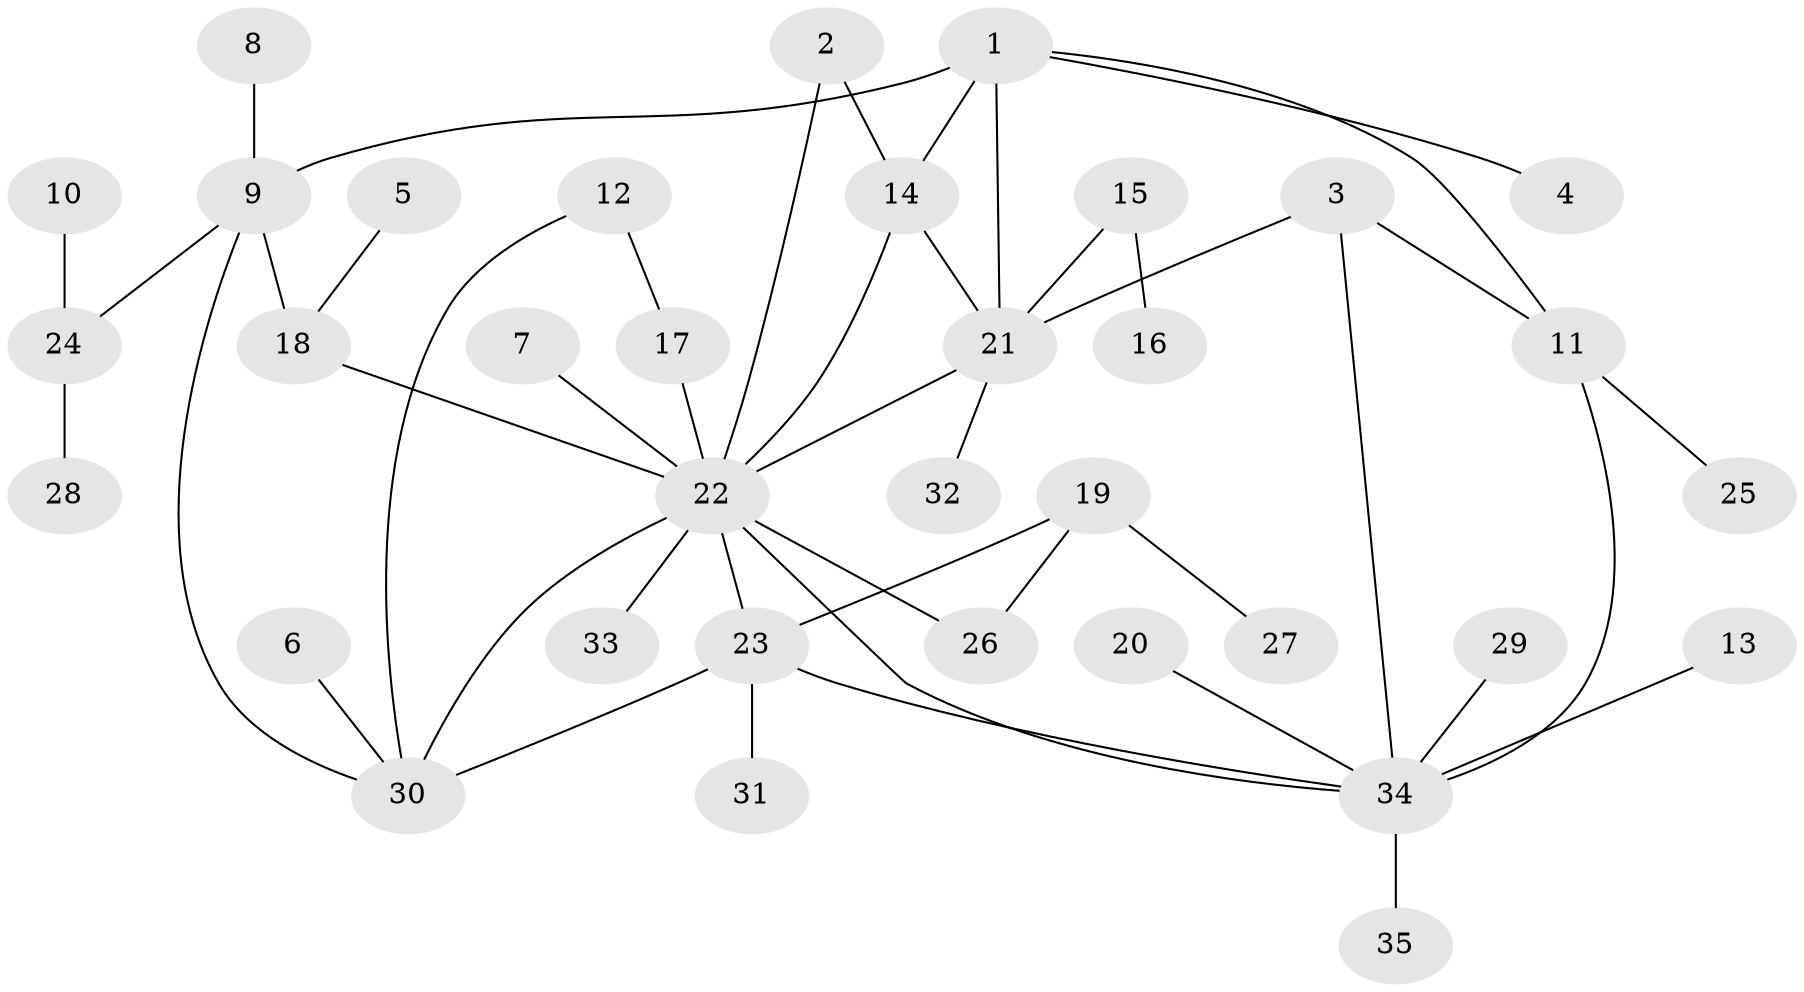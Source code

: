 // original degree distribution, {2: 0.2, 7: 0.014285714285714285, 6: 0.04285714285714286, 8: 0.04285714285714286, 5: 0.04285714285714286, 4: 0.02857142857142857, 3: 0.12857142857142856, 9: 0.014285714285714285, 1: 0.4857142857142857}
// Generated by graph-tools (version 1.1) at 2025/50/03/09/25 03:50:29]
// undirected, 35 vertices, 46 edges
graph export_dot {
graph [start="1"]
  node [color=gray90,style=filled];
  1;
  2;
  3;
  4;
  5;
  6;
  7;
  8;
  9;
  10;
  11;
  12;
  13;
  14;
  15;
  16;
  17;
  18;
  19;
  20;
  21;
  22;
  23;
  24;
  25;
  26;
  27;
  28;
  29;
  30;
  31;
  32;
  33;
  34;
  35;
  1 -- 4 [weight=1.0];
  1 -- 9 [weight=2.0];
  1 -- 11 [weight=1.0];
  1 -- 14 [weight=1.0];
  1 -- 21 [weight=1.0];
  2 -- 14 [weight=1.0];
  2 -- 22 [weight=1.0];
  3 -- 11 [weight=1.0];
  3 -- 21 [weight=1.0];
  3 -- 34 [weight=1.0];
  5 -- 18 [weight=1.0];
  6 -- 30 [weight=1.0];
  7 -- 22 [weight=1.0];
  8 -- 9 [weight=1.0];
  9 -- 18 [weight=1.0];
  9 -- 24 [weight=1.0];
  9 -- 30 [weight=1.0];
  10 -- 24 [weight=1.0];
  11 -- 25 [weight=1.0];
  11 -- 34 [weight=1.0];
  12 -- 17 [weight=1.0];
  12 -- 30 [weight=1.0];
  13 -- 34 [weight=1.0];
  14 -- 21 [weight=1.0];
  14 -- 22 [weight=1.0];
  15 -- 16 [weight=1.0];
  15 -- 21 [weight=2.0];
  17 -- 22 [weight=2.0];
  18 -- 22 [weight=1.0];
  19 -- 23 [weight=1.0];
  19 -- 26 [weight=1.0];
  19 -- 27 [weight=1.0];
  20 -- 34 [weight=1.0];
  21 -- 22 [weight=1.0];
  21 -- 32 [weight=1.0];
  22 -- 23 [weight=1.0];
  22 -- 26 [weight=1.0];
  22 -- 30 [weight=1.0];
  22 -- 33 [weight=1.0];
  22 -- 34 [weight=1.0];
  23 -- 30 [weight=1.0];
  23 -- 31 [weight=1.0];
  23 -- 34 [weight=1.0];
  24 -- 28 [weight=1.0];
  29 -- 34 [weight=1.0];
  34 -- 35 [weight=1.0];
}
